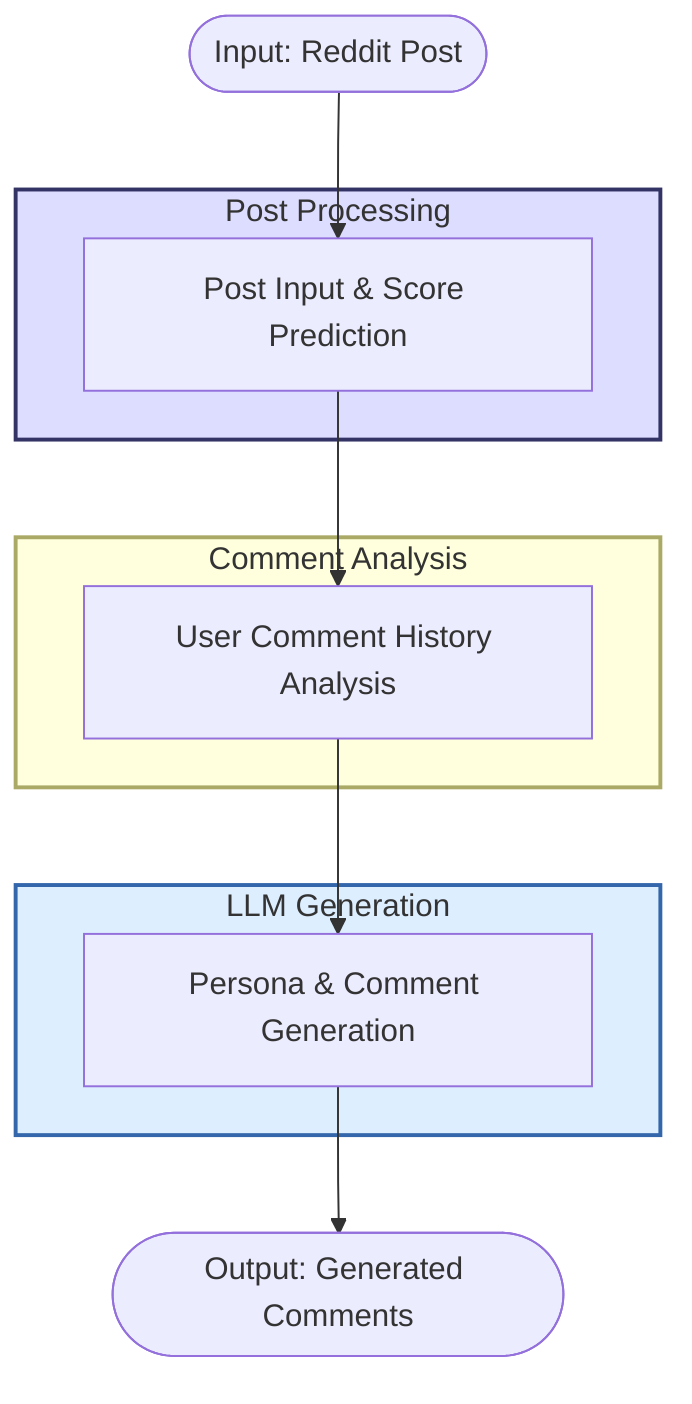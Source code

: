 flowchart TB
    subgraph Phase1["Post Processing"]
        P1["Post Input & Score Prediction"]
    end
    
    subgraph Phase2["Comment Analysis"]
        P2["User Comment History Analysis"]
    end
    
    subgraph Phase3["LLM Generation"]
        P3["Persona & Comment Generation"]
    end
    
    Start([Input: Reddit Post]) --> P1
    P1 --> P2
    P2 --> P3
    P3 --> End([Output: Generated Comments])
    
    style Phase1 fill:#DDF,stroke:#336,stroke-width:2px
    style Phase2 fill:#FFD,stroke:#AA6,stroke-width:2px
    style Phase3 fill:#DEF,stroke:#36A,stroke-width:2px